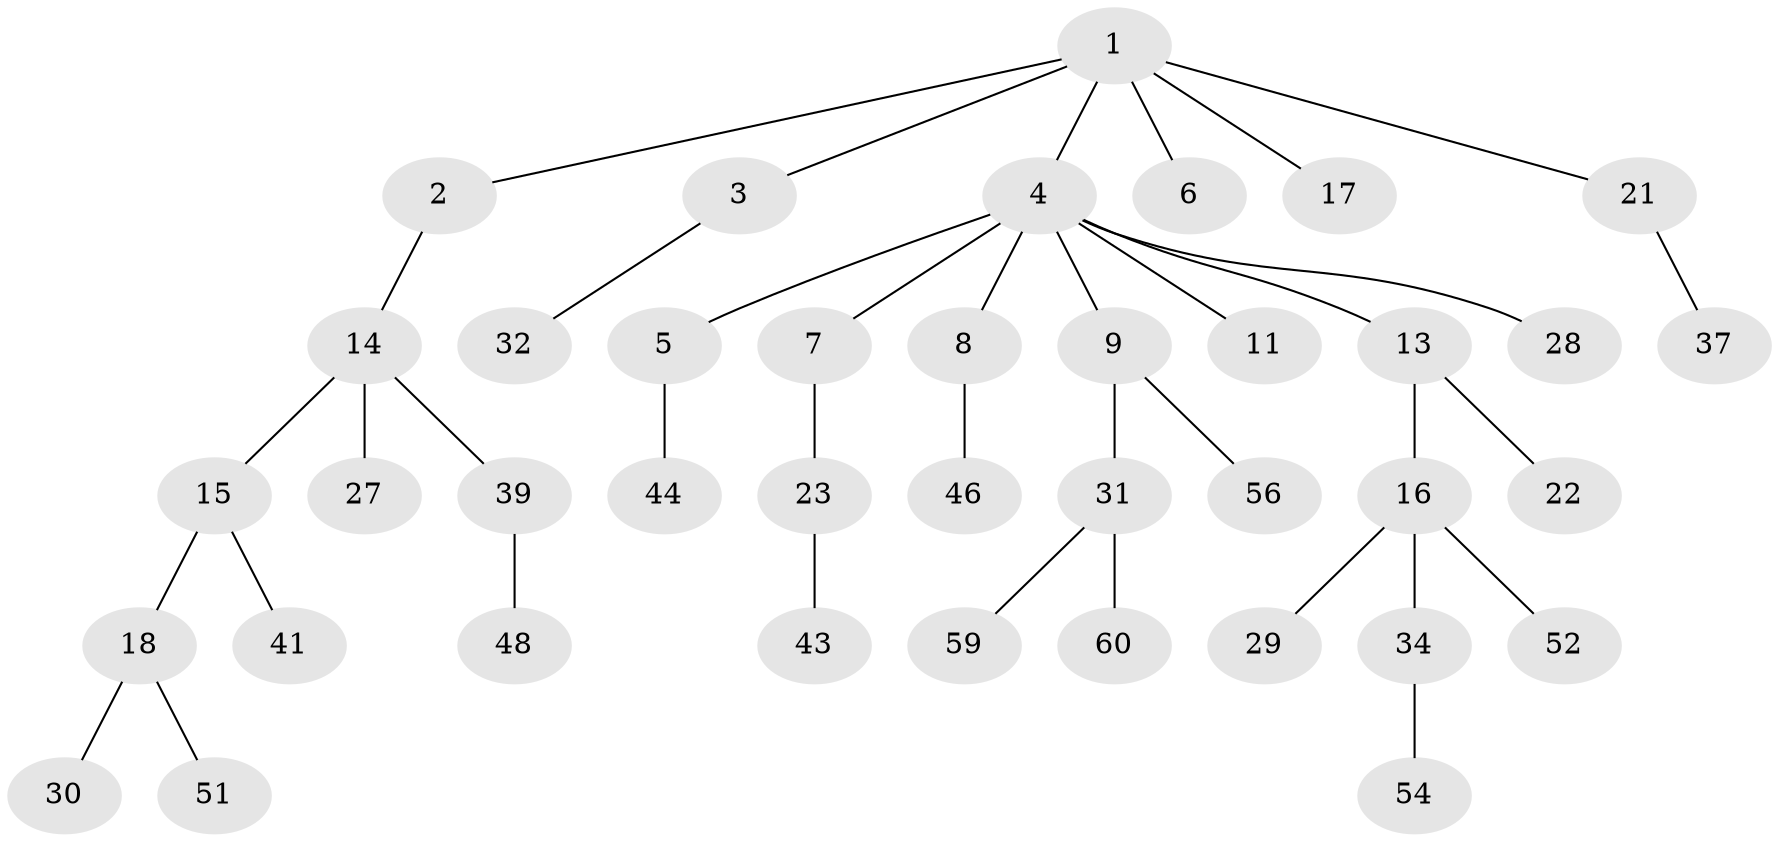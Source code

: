 // original degree distribution, {7: 0.03333333333333333, 2: 0.23333333333333334, 3: 0.13333333333333333, 1: 0.5166666666666667, 4: 0.06666666666666667, 5: 0.016666666666666666}
// Generated by graph-tools (version 1.1) at 2025/11/02/27/25 16:11:27]
// undirected, 39 vertices, 38 edges
graph export_dot {
graph [start="1"]
  node [color=gray90,style=filled];
  1 [super="+35"];
  2;
  3 [super="+19"];
  4 [super="+10"];
  5 [super="+25"];
  6;
  7;
  8 [super="+57"];
  9 [super="+12"];
  11;
  13;
  14 [super="+45"];
  15 [super="+20"];
  16 [super="+24"];
  17 [super="+50"];
  18 [super="+26"];
  21 [super="+47"];
  22 [super="+33"];
  23 [super="+36"];
  27 [super="+58"];
  28;
  29;
  30;
  31 [super="+42"];
  32 [super="+53"];
  34 [super="+38"];
  37;
  39 [super="+40"];
  41;
  43 [super="+49"];
  44;
  46;
  48;
  51;
  52;
  54 [super="+55"];
  56;
  59;
  60;
  1 -- 2;
  1 -- 3;
  1 -- 4;
  1 -- 6;
  1 -- 17;
  1 -- 21;
  2 -- 14;
  3 -- 32;
  4 -- 5;
  4 -- 7;
  4 -- 8;
  4 -- 9;
  4 -- 13;
  4 -- 11;
  4 -- 28;
  5 -- 44;
  7 -- 23;
  8 -- 46;
  9 -- 31;
  9 -- 56;
  13 -- 16;
  13 -- 22;
  14 -- 15;
  14 -- 27;
  14 -- 39;
  15 -- 18;
  15 -- 41;
  16 -- 29;
  16 -- 52;
  16 -- 34;
  18 -- 30;
  18 -- 51;
  21 -- 37;
  23 -- 43;
  31 -- 59;
  31 -- 60;
  34 -- 54;
  39 -- 48;
}
